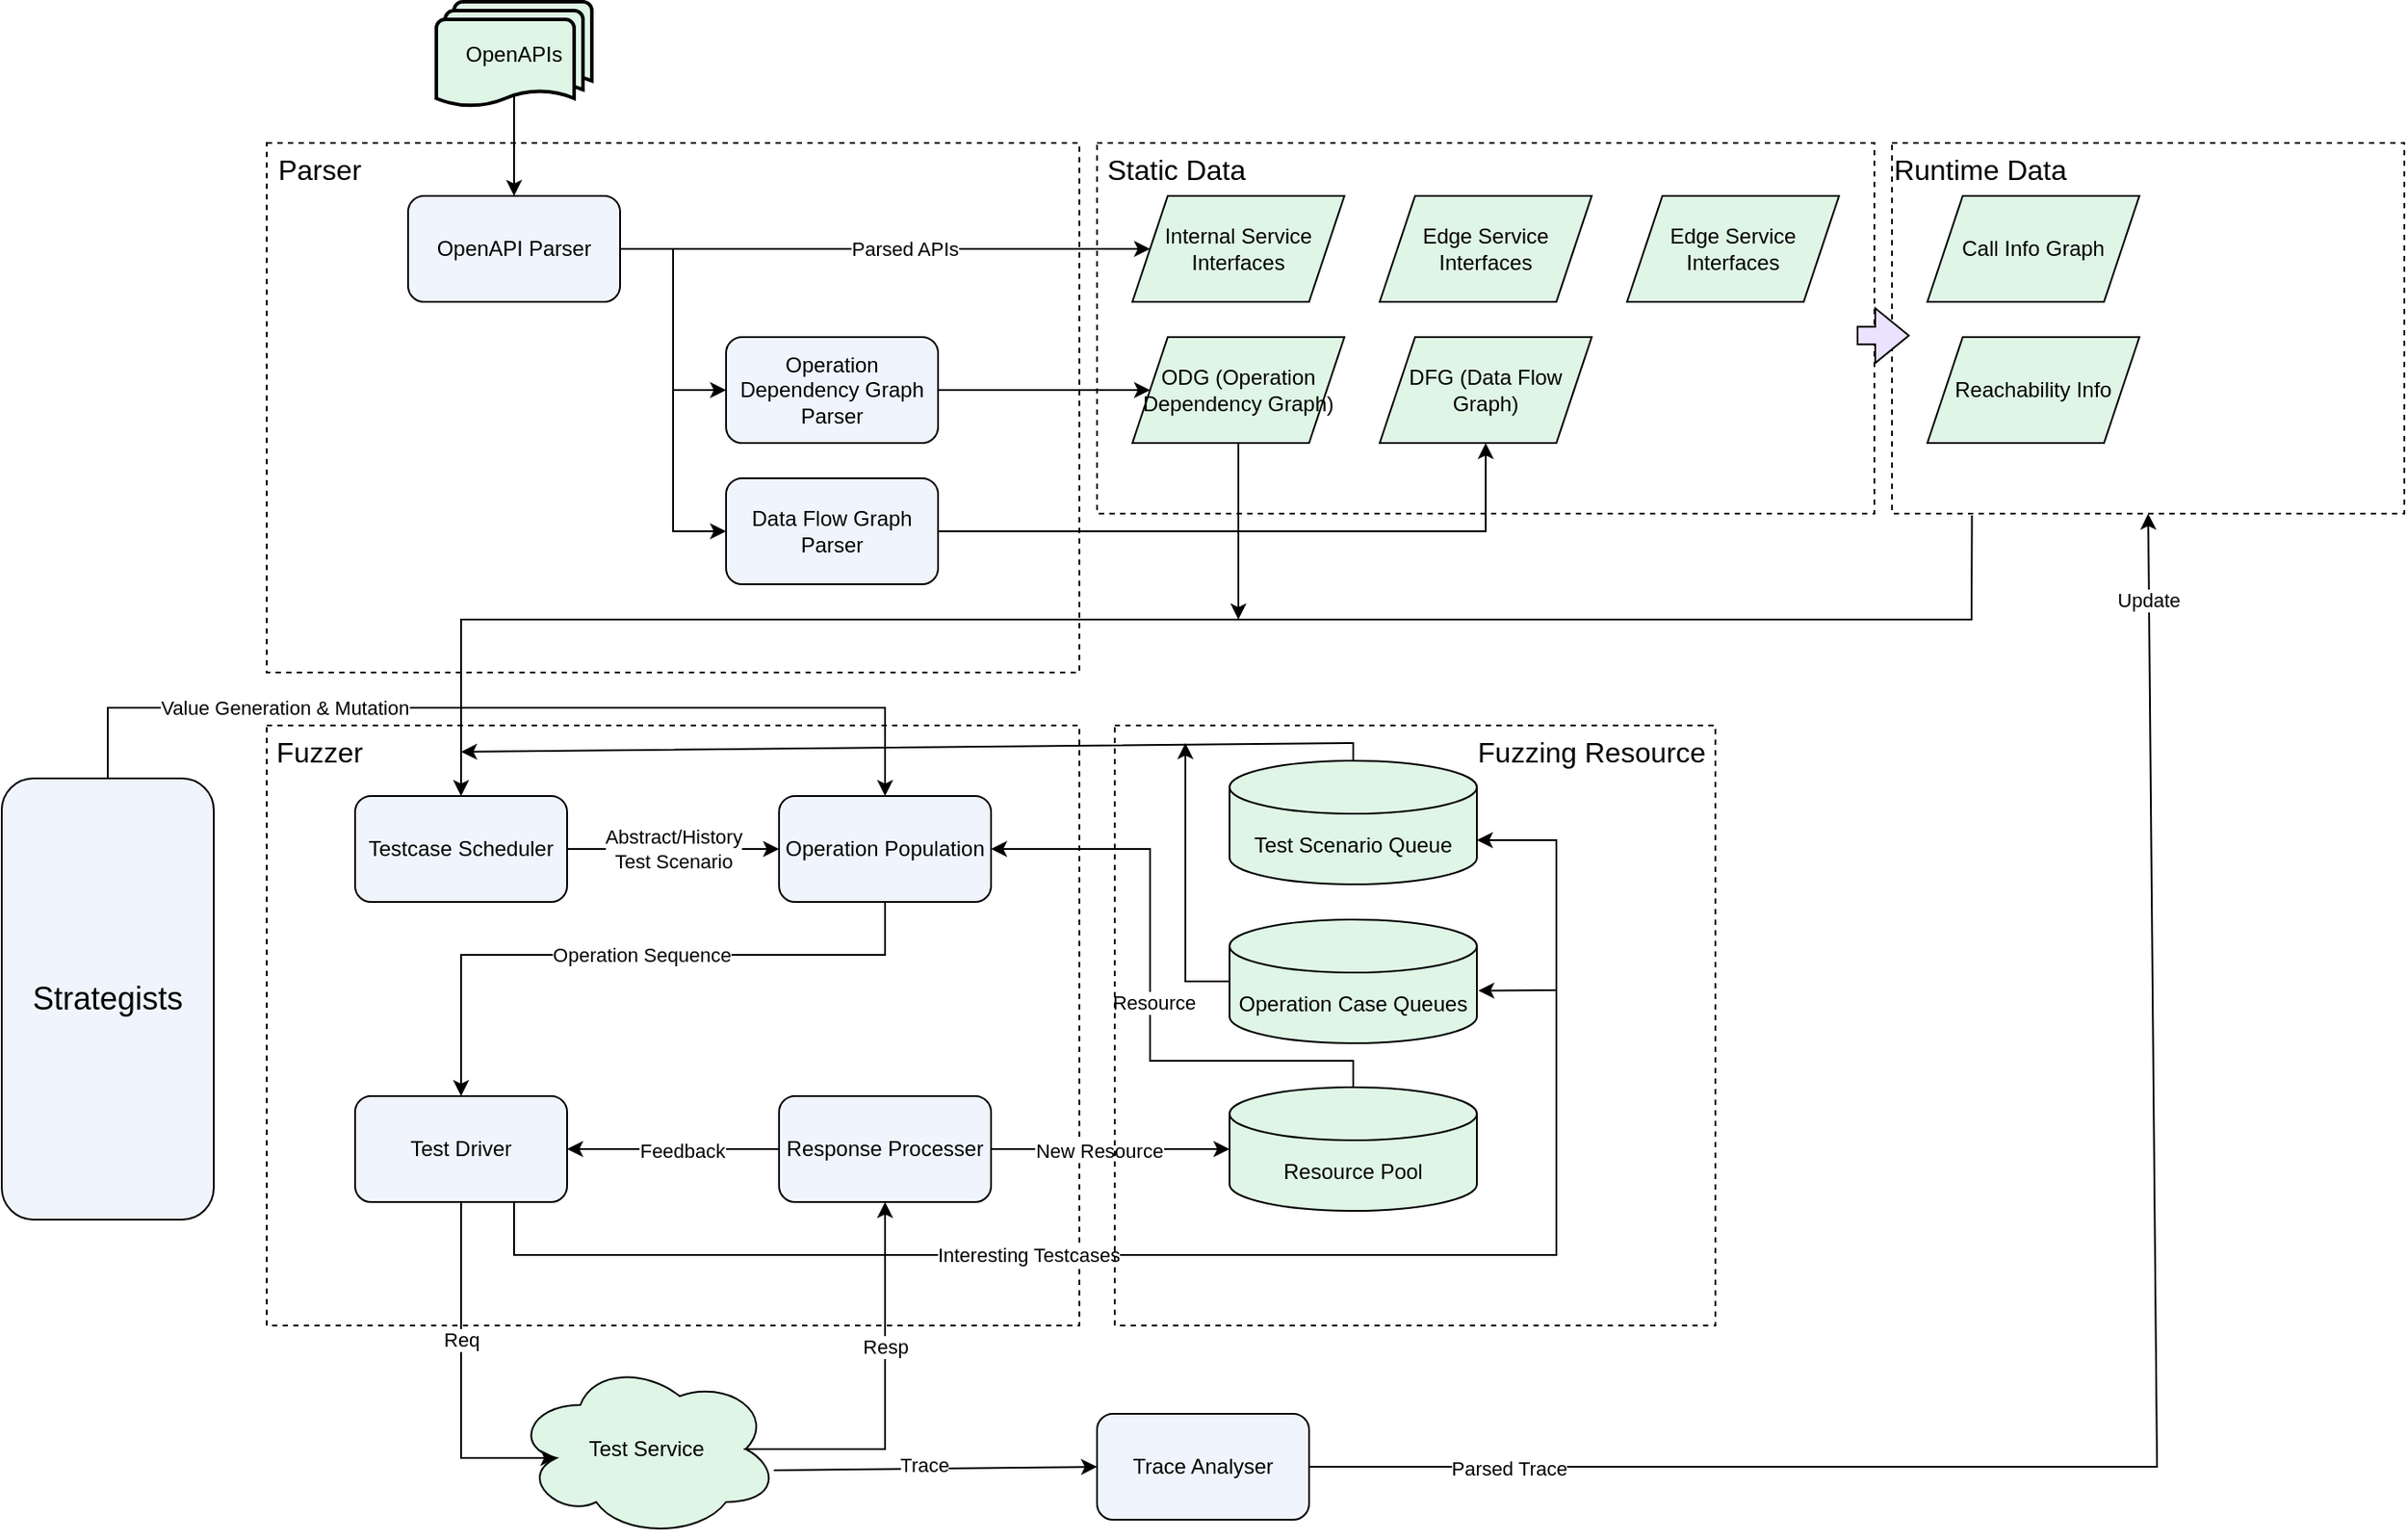 <mxfile version="26.0.3">
  <diagram name="Page-1" id="gEL889tH-eNSq187wz8S">
    <mxGraphModel dx="2793" dy="1066" grid="1" gridSize="10" guides="1" tooltips="1" connect="1" arrows="1" fold="1" page="1" pageScale="1" pageWidth="850" pageHeight="1100" math="0" shadow="0">
      <root>
        <mxCell id="0" />
        <mxCell id="1" parent="0" />
        <mxCell id="WixgId_MYOPgr9kNpltZ-22" value="" style="rounded=0;whiteSpace=wrap;html=1;fillColor=none;dashed=1;" parent="1" vertex="1">
          <mxGeometry x="30" y="460" width="460" height="340" as="geometry" />
        </mxCell>
        <mxCell id="WixgId_MYOPgr9kNpltZ-19" value="" style="rounded=0;whiteSpace=wrap;html=1;fillColor=none;dashed=1;" parent="1" vertex="1">
          <mxGeometry x="500" y="130" width="440" height="210" as="geometry" />
        </mxCell>
        <mxCell id="WixgId_MYOPgr9kNpltZ-17" value="" style="rounded=0;whiteSpace=wrap;html=1;fillColor=none;dashed=1;" parent="1" vertex="1">
          <mxGeometry x="30" y="130" width="460" height="300" as="geometry" />
        </mxCell>
        <mxCell id="WixgId_MYOPgr9kNpltZ-1" value="OpenAPI Parser" style="rounded=1;whiteSpace=wrap;html=1;fillColor=light-dark(#F0F4FC,#3B4453);" parent="1" vertex="1">
          <mxGeometry x="110" y="160" width="120" height="60" as="geometry" />
        </mxCell>
        <mxCell id="WixgId_MYOPgr9kNpltZ-2" value="Operation Dependency Graph Parser" style="rounded=1;whiteSpace=wrap;html=1;fillColor=light-dark(#F0F4FC,#3B4453);" parent="1" vertex="1">
          <mxGeometry x="290" y="240" width="120" height="60" as="geometry" />
        </mxCell>
        <mxCell id="WixgId_MYOPgr9kNpltZ-4" value="Testcase Scheduler" style="rounded=1;whiteSpace=wrap;html=1;fillColor=light-dark(#F0F4FC,#3B4453);" parent="1" vertex="1">
          <mxGeometry x="80" y="500" width="120" height="60" as="geometry" />
        </mxCell>
        <mxCell id="WixgId_MYOPgr9kNpltZ-5" value="Resource Pool" style="shape=cylinder3;whiteSpace=wrap;html=1;boundedLbl=1;backgroundOutline=1;size=15;fillColor=light-dark(#DFF5E5,#486850);" parent="1" vertex="1">
          <mxGeometry x="575" y="665" width="140" height="70" as="geometry" />
        </mxCell>
        <mxCell id="WixgId_MYOPgr9kNpltZ-6" value="Test Driver" style="rounded=1;whiteSpace=wrap;html=1;fillColor=light-dark(#F0F4FC,#3B4453);" parent="1" vertex="1">
          <mxGeometry x="80" y="670" width="120" height="60" as="geometry" />
        </mxCell>
        <mxCell id="WixgId_MYOPgr9kNpltZ-10" value="Operation Population" style="rounded=1;whiteSpace=wrap;html=1;fillColor=light-dark(#F0F4FC,#3B4453);" parent="1" vertex="1">
          <mxGeometry x="320" y="500" width="120" height="60" as="geometry" />
        </mxCell>
        <mxCell id="WixgId_MYOPgr9kNpltZ-11" value="OpenAPIs" style="strokeWidth=2;html=1;shape=mxgraph.flowchart.multi-document;whiteSpace=wrap;fillColor=light-dark(#DFF5E5,#4B567C);" parent="1" vertex="1">
          <mxGeometry x="126" y="50" width="88" height="60" as="geometry" />
        </mxCell>
        <mxCell id="WixgId_MYOPgr9kNpltZ-12" value="Test Service" style="ellipse;shape=cloud;whiteSpace=wrap;html=1;fillColor=light-dark(#DFF5E5,#574D6F);" parent="1" vertex="1">
          <mxGeometry x="170" y="820" width="150" height="100" as="geometry" />
        </mxCell>
        <mxCell id="WixgId_MYOPgr9kNpltZ-13" value="Internal Service Interfaces" style="shape=parallelogram;perimeter=parallelogramPerimeter;whiteSpace=wrap;html=1;fixedSize=1;fillColor=light-dark(#DFF5E5,#486850);" parent="1" vertex="1">
          <mxGeometry x="520" y="160" width="120" height="60" as="geometry" />
        </mxCell>
        <mxCell id="WixgId_MYOPgr9kNpltZ-14" value="Edge Service Interfaces" style="shape=parallelogram;perimeter=parallelogramPerimeter;whiteSpace=wrap;html=1;fixedSize=1;fillColor=light-dark(#DFF5E5,#486850);" parent="1" vertex="1">
          <mxGeometry x="660" y="160" width="120" height="60" as="geometry" />
        </mxCell>
        <mxCell id="WixgId_MYOPgr9kNpltZ-15" value="ODG (Operation Dependency Graph)" style="shape=parallelogram;perimeter=parallelogramPerimeter;whiteSpace=wrap;html=1;fixedSize=1;fillColor=light-dark(#DFF5E5,#486850);" parent="1" vertex="1">
          <mxGeometry x="520" y="240" width="120" height="60" as="geometry" />
        </mxCell>
        <mxCell id="WixgId_MYOPgr9kNpltZ-18" value="Parser" style="text;html=1;align=center;verticalAlign=middle;whiteSpace=wrap;rounded=0;fontSize=16;" parent="1" vertex="1">
          <mxGeometry x="30" y="130" width="60" height="30" as="geometry" />
        </mxCell>
        <mxCell id="WixgId_MYOPgr9kNpltZ-20" value="Static Data" style="text;html=1;align=center;verticalAlign=middle;whiteSpace=wrap;rounded=0;fontSize=16;" parent="1" vertex="1">
          <mxGeometry x="500" y="130" width="90" height="30" as="geometry" />
        </mxCell>
        <mxCell id="WixgId_MYOPgr9kNpltZ-23" value="Fuzzer" style="text;html=1;align=center;verticalAlign=middle;whiteSpace=wrap;rounded=0;fontSize=16;" parent="1" vertex="1">
          <mxGeometry x="30" y="460" width="60" height="30" as="geometry" />
        </mxCell>
        <mxCell id="WixgId_MYOPgr9kNpltZ-24" value="" style="endArrow=classic;html=1;rounded=0;exitX=0.5;exitY=0.88;exitDx=0;exitDy=0;exitPerimeter=0;entryX=0.5;entryY=0;entryDx=0;entryDy=0;" parent="1" source="WixgId_MYOPgr9kNpltZ-11" target="WixgId_MYOPgr9kNpltZ-1" edge="1">
          <mxGeometry width="50" height="50" relative="1" as="geometry">
            <mxPoint x="240" y="350" as="sourcePoint" />
            <mxPoint x="290" y="300" as="targetPoint" />
          </mxGeometry>
        </mxCell>
        <mxCell id="WixgId_MYOPgr9kNpltZ-27" value="" style="endArrow=classic;html=1;rounded=0;exitX=1;exitY=0.5;exitDx=0;exitDy=0;entryX=0;entryY=0.5;entryDx=0;entryDy=0;" parent="1" source="WixgId_MYOPgr9kNpltZ-1" target="WixgId_MYOPgr9kNpltZ-13" edge="1">
          <mxGeometry width="50" height="50" relative="1" as="geometry">
            <mxPoint x="420" y="420" as="sourcePoint" />
            <mxPoint x="470" y="370" as="targetPoint" />
          </mxGeometry>
        </mxCell>
        <mxCell id="WixgId_MYOPgr9kNpltZ-30" value="Parsed APIs" style="edgeLabel;html=1;align=center;verticalAlign=middle;resizable=0;points=[];" parent="WixgId_MYOPgr9kNpltZ-27" vertex="1" connectable="0">
          <mxGeometry x="0.073" relative="1" as="geometry">
            <mxPoint as="offset" />
          </mxGeometry>
        </mxCell>
        <mxCell id="WixgId_MYOPgr9kNpltZ-29" value="" style="endArrow=classic;html=1;rounded=0;exitX=1;exitY=0.5;exitDx=0;exitDy=0;entryX=0;entryY=0.5;entryDx=0;entryDy=0;" parent="1" source="WixgId_MYOPgr9kNpltZ-2" target="WixgId_MYOPgr9kNpltZ-15" edge="1">
          <mxGeometry width="50" height="50" relative="1" as="geometry">
            <mxPoint x="500" y="440" as="sourcePoint" />
            <mxPoint x="550" y="390" as="targetPoint" />
          </mxGeometry>
        </mxCell>
        <mxCell id="WixgId_MYOPgr9kNpltZ-33" value="" style="endArrow=classic;html=1;rounded=0;exitX=1;exitY=0.5;exitDx=0;exitDy=0;entryX=0;entryY=0.5;entryDx=0;entryDy=0;" parent="1" source="WixgId_MYOPgr9kNpltZ-4" target="WixgId_MYOPgr9kNpltZ-10" edge="1">
          <mxGeometry width="50" height="50" relative="1" as="geometry">
            <mxPoint x="300" y="600" as="sourcePoint" />
            <mxPoint x="350" y="550" as="targetPoint" />
          </mxGeometry>
        </mxCell>
        <mxCell id="WixgId_MYOPgr9kNpltZ-34" value="Abstract/History&lt;div&gt;Test Scenario&lt;/div&gt;" style="edgeLabel;html=1;align=center;verticalAlign=middle;resizable=0;points=[];" parent="WixgId_MYOPgr9kNpltZ-33" vertex="1" connectable="0">
          <mxGeometry x="0.283" y="-1" relative="1" as="geometry">
            <mxPoint x="-17" y="-1" as="offset" />
          </mxGeometry>
        </mxCell>
        <mxCell id="WixgId_MYOPgr9kNpltZ-38" value="" style="endArrow=classic;html=1;rounded=0;exitX=0.5;exitY=0;exitDx=0;exitDy=0;exitPerimeter=0;entryX=1;entryY=0.5;entryDx=0;entryDy=0;" parent="1" source="WixgId_MYOPgr9kNpltZ-5" target="WixgId_MYOPgr9kNpltZ-10" edge="1">
          <mxGeometry width="50" height="50" relative="1" as="geometry">
            <mxPoint x="410" y="600" as="sourcePoint" />
            <mxPoint x="460" y="550" as="targetPoint" />
            <Array as="points">
              <mxPoint x="645" y="650" />
              <mxPoint x="530" y="650" />
              <mxPoint x="530" y="530" />
            </Array>
          </mxGeometry>
        </mxCell>
        <mxCell id="WixgId_MYOPgr9kNpltZ-39" value="Resource" style="edgeLabel;html=1;align=center;verticalAlign=middle;resizable=0;points=[];" parent="WixgId_MYOPgr9kNpltZ-38" vertex="1" connectable="0">
          <mxGeometry x="-0.037" y="-2" relative="1" as="geometry">
            <mxPoint as="offset" />
          </mxGeometry>
        </mxCell>
        <mxCell id="WixgId_MYOPgr9kNpltZ-42" value="Response Processer" style="rounded=1;whiteSpace=wrap;html=1;fillColor=light-dark(#F0F4FC,#3B4453);" parent="1" vertex="1">
          <mxGeometry x="320" y="670" width="120" height="60" as="geometry" />
        </mxCell>
        <mxCell id="WixgId_MYOPgr9kNpltZ-43" value="" style="endArrow=classic;html=1;rounded=0;exitX=0.5;exitY=1;exitDx=0;exitDy=0;entryX=0.5;entryY=0;entryDx=0;entryDy=0;" parent="1" source="WixgId_MYOPgr9kNpltZ-10" target="WixgId_MYOPgr9kNpltZ-6" edge="1">
          <mxGeometry width="50" height="50" relative="1" as="geometry">
            <mxPoint x="420" y="690" as="sourcePoint" />
            <mxPoint x="470" y="640" as="targetPoint" />
            <Array as="points">
              <mxPoint x="380" y="590" />
              <mxPoint x="140" y="590" />
            </Array>
          </mxGeometry>
        </mxCell>
        <mxCell id="WixgId_MYOPgr9kNpltZ-44" value="Operation Sequence" style="edgeLabel;html=1;align=center;verticalAlign=middle;resizable=0;points=[];" parent="WixgId_MYOPgr9kNpltZ-43" vertex="1" connectable="0">
          <mxGeometry x="-0.036" relative="1" as="geometry">
            <mxPoint as="offset" />
          </mxGeometry>
        </mxCell>
        <mxCell id="WixgId_MYOPgr9kNpltZ-49" value="" style="endArrow=classic;html=1;rounded=0;exitX=0.5;exitY=1;exitDx=0;exitDy=0;entryX=0.16;entryY=0.55;entryDx=0;entryDy=0;entryPerimeter=0;" parent="1" source="WixgId_MYOPgr9kNpltZ-6" target="WixgId_MYOPgr9kNpltZ-12" edge="1">
          <mxGeometry width="50" height="50" relative="1" as="geometry">
            <mxPoint x="270" y="780" as="sourcePoint" />
            <mxPoint x="182" y="872" as="targetPoint" />
            <Array as="points">
              <mxPoint x="140" y="875" />
            </Array>
          </mxGeometry>
        </mxCell>
        <mxCell id="WixgId_MYOPgr9kNpltZ-50" value="Req" style="edgeLabel;html=1;align=center;verticalAlign=middle;resizable=0;points=[];" parent="WixgId_MYOPgr9kNpltZ-49" vertex="1" connectable="0">
          <mxGeometry x="-0.217" relative="1" as="geometry">
            <mxPoint as="offset" />
          </mxGeometry>
        </mxCell>
        <mxCell id="WixgId_MYOPgr9kNpltZ-51" value="" style="endArrow=classic;html=1;rounded=0;entryX=0.5;entryY=1;entryDx=0;entryDy=0;" parent="1" target="WixgId_MYOPgr9kNpltZ-42" edge="1">
          <mxGeometry width="50" height="50" relative="1" as="geometry">
            <mxPoint x="300" y="870" as="sourcePoint" />
            <mxPoint x="430" y="720" as="targetPoint" />
            <Array as="points">
              <mxPoint x="380" y="870" />
            </Array>
          </mxGeometry>
        </mxCell>
        <mxCell id="WixgId_MYOPgr9kNpltZ-52" value="Resp" style="edgeLabel;html=1;align=center;verticalAlign=middle;resizable=0;points=[];" parent="WixgId_MYOPgr9kNpltZ-51" vertex="1" connectable="0">
          <mxGeometry x="0.259" relative="1" as="geometry">
            <mxPoint as="offset" />
          </mxGeometry>
        </mxCell>
        <mxCell id="p903jVdUFC8UU20KhMWQ-1" value="" style="endArrow=classic;html=1;rounded=0;entryX=0;entryY=0.5;entryDx=0;entryDy=0;" parent="1" target="WixgId_MYOPgr9kNpltZ-2" edge="1">
          <mxGeometry width="50" height="50" relative="1" as="geometry">
            <mxPoint x="260" y="190" as="sourcePoint" />
            <mxPoint x="580" y="370" as="targetPoint" />
            <Array as="points">
              <mxPoint x="260" y="270" />
            </Array>
          </mxGeometry>
        </mxCell>
        <mxCell id="p903jVdUFC8UU20KhMWQ-2" value="Test Scenario Queue" style="shape=cylinder3;whiteSpace=wrap;html=1;boundedLbl=1;backgroundOutline=1;size=15;fillColor=light-dark(#DFF5E5,#486850);" parent="1" vertex="1">
          <mxGeometry x="575" y="480" width="140" height="70" as="geometry" />
        </mxCell>
        <mxCell id="p903jVdUFC8UU20KhMWQ-4" value="" style="endArrow=classic;html=1;rounded=0;exitX=0;exitY=0.5;exitDx=0;exitDy=0;entryX=1;entryY=0.5;entryDx=0;entryDy=0;" parent="1" source="WixgId_MYOPgr9kNpltZ-42" target="WixgId_MYOPgr9kNpltZ-6" edge="1">
          <mxGeometry width="50" height="50" relative="1" as="geometry">
            <mxPoint x="600" y="640" as="sourcePoint" />
            <mxPoint x="650" y="590" as="targetPoint" />
          </mxGeometry>
        </mxCell>
        <mxCell id="p903jVdUFC8UU20KhMWQ-5" value="Feedback" style="edgeLabel;html=1;align=center;verticalAlign=middle;resizable=0;points=[];" parent="p903jVdUFC8UU20KhMWQ-4" vertex="1" connectable="0">
          <mxGeometry x="-0.077" y="1" relative="1" as="geometry">
            <mxPoint as="offset" />
          </mxGeometry>
        </mxCell>
        <mxCell id="p903jVdUFC8UU20KhMWQ-6" value="" style="endArrow=classic;html=1;rounded=0;exitX=0.75;exitY=1;exitDx=0;exitDy=0;entryX=1;entryY=0;entryDx=0;entryDy=45;entryPerimeter=0;" parent="1" source="WixgId_MYOPgr9kNpltZ-6" target="p903jVdUFC8UU20KhMWQ-2" edge="1">
          <mxGeometry width="50" height="50" relative="1" as="geometry">
            <mxPoint x="600" y="640" as="sourcePoint" />
            <mxPoint x="650" y="590" as="targetPoint" />
            <Array as="points">
              <mxPoint x="170" y="760" />
              <mxPoint x="760" y="760" />
              <mxPoint x="760" y="525" />
            </Array>
          </mxGeometry>
        </mxCell>
        <mxCell id="p903jVdUFC8UU20KhMWQ-7" value="Interesting Testcases" style="edgeLabel;html=1;align=center;verticalAlign=middle;resizable=0;points=[];" parent="p903jVdUFC8UU20KhMWQ-6" vertex="1" connectable="0">
          <mxGeometry x="-0.288" relative="1" as="geometry">
            <mxPoint as="offset" />
          </mxGeometry>
        </mxCell>
        <mxCell id="RquHt7KcpmuUufVPMrCs-1" value="DFG (Data Flow Graph)" style="shape=parallelogram;perimeter=parallelogramPerimeter;whiteSpace=wrap;html=1;fixedSize=1;fillColor=light-dark(#DFF5E5,#486850);" parent="1" vertex="1">
          <mxGeometry x="660" y="240" width="120" height="60" as="geometry" />
        </mxCell>
        <mxCell id="RquHt7KcpmuUufVPMrCs-2" value="Data Flow Graph Parser" style="rounded=1;whiteSpace=wrap;html=1;fillColor=light-dark(#F0F4FC,#3B4453);" parent="1" vertex="1">
          <mxGeometry x="290" y="320" width="120" height="60" as="geometry" />
        </mxCell>
        <mxCell id="RquHt7KcpmuUufVPMrCs-3" value="" style="endArrow=classic;html=1;rounded=0;entryX=0;entryY=0.5;entryDx=0;entryDy=0;" parent="1" target="RquHt7KcpmuUufVPMrCs-2" edge="1">
          <mxGeometry width="50" height="50" relative="1" as="geometry">
            <mxPoint x="260" y="270" as="sourcePoint" />
            <mxPoint x="430" y="390" as="targetPoint" />
            <Array as="points">
              <mxPoint x="260" y="350" />
            </Array>
          </mxGeometry>
        </mxCell>
        <mxCell id="RquHt7KcpmuUufVPMrCs-4" value="" style="endArrow=classic;html=1;rounded=0;exitX=1;exitY=0.5;exitDx=0;exitDy=0;entryX=0.5;entryY=1;entryDx=0;entryDy=0;" parent="1" source="RquHt7KcpmuUufVPMrCs-2" target="RquHt7KcpmuUufVPMrCs-1" edge="1">
          <mxGeometry width="50" height="50" relative="1" as="geometry">
            <mxPoint x="380" y="440" as="sourcePoint" />
            <mxPoint x="430" y="390" as="targetPoint" />
            <Array as="points">
              <mxPoint x="720" y="350" />
            </Array>
          </mxGeometry>
        </mxCell>
        <mxCell id="RquHt7KcpmuUufVPMrCs-7" value="" style="endArrow=classic;html=1;rounded=0;entryX=0.5;entryY=0;entryDx=0;entryDy=0;exitX=0.156;exitY=1.005;exitDx=0;exitDy=0;exitPerimeter=0;" parent="1" source="9_oRym423LSg1MSTOOqy-3" target="WixgId_MYOPgr9kNpltZ-4" edge="1">
          <mxGeometry width="50" height="50" relative="1" as="geometry">
            <mxPoint x="1000" y="400" as="sourcePoint" />
            <mxPoint x="380" y="570" as="targetPoint" />
            <Array as="points">
              <mxPoint x="995" y="400" />
              <mxPoint x="140" y="400" />
            </Array>
          </mxGeometry>
        </mxCell>
        <mxCell id="zPyv0g5g-cRucc6_2qnP-1" value="Trace Analyser" style="rounded=1;whiteSpace=wrap;html=1;fillColor=light-dark(#F0F4FC,#3B4453);" parent="1" vertex="1">
          <mxGeometry x="500" y="850" width="120" height="60" as="geometry" />
        </mxCell>
        <mxCell id="zPyv0g5g-cRucc6_2qnP-2" value="" style="endArrow=classic;html=1;rounded=0;exitX=0.98;exitY=0.62;exitDx=0;exitDy=0;exitPerimeter=0;entryX=0;entryY=0.5;entryDx=0;entryDy=0;" parent="1" source="WixgId_MYOPgr9kNpltZ-12" target="zPyv0g5g-cRucc6_2qnP-1" edge="1">
          <mxGeometry width="50" height="50" relative="1" as="geometry">
            <mxPoint x="450" y="780" as="sourcePoint" />
            <mxPoint x="500" y="730" as="targetPoint" />
          </mxGeometry>
        </mxCell>
        <mxCell id="zPyv0g5g-cRucc6_2qnP-4" value="Trace" style="edgeLabel;html=1;align=center;verticalAlign=middle;resizable=0;points=[];" parent="zPyv0g5g-cRucc6_2qnP-2" vertex="1" connectable="0">
          <mxGeometry x="-0.071" y="2" relative="1" as="geometry">
            <mxPoint as="offset" />
          </mxGeometry>
        </mxCell>
        <mxCell id="zPyv0g5g-cRucc6_2qnP-3" value="" style="endArrow=classic;html=1;rounded=0;exitX=1;exitY=0.5;exitDx=0;exitDy=0;entryX=0.5;entryY=1;entryDx=0;entryDy=0;" parent="1" source="zPyv0g5g-cRucc6_2qnP-1" target="9_oRym423LSg1MSTOOqy-3" edge="1">
          <mxGeometry width="50" height="50" relative="1" as="geometry">
            <mxPoint x="770" y="770" as="sourcePoint" />
            <mxPoint x="622.857" y="421.429" as="targetPoint" />
            <Array as="points">
              <mxPoint x="1100" y="880" />
            </Array>
          </mxGeometry>
        </mxCell>
        <mxCell id="zPyv0g5g-cRucc6_2qnP-5" value="Parsed Trace" style="edgeLabel;html=1;align=center;verticalAlign=middle;resizable=0;points=[];" parent="zPyv0g5g-cRucc6_2qnP-3" vertex="1" connectable="0">
          <mxGeometry x="-0.778" y="-1" relative="1" as="geometry">
            <mxPoint as="offset" />
          </mxGeometry>
        </mxCell>
        <mxCell id="9_oRym423LSg1MSTOOqy-9" value="Update" style="edgeLabel;html=1;align=center;verticalAlign=middle;resizable=0;points=[];" vertex="1" connectable="0" parent="zPyv0g5g-cRucc6_2qnP-3">
          <mxGeometry x="0.905" y="1" relative="1" as="geometry">
            <mxPoint as="offset" />
          </mxGeometry>
        </mxCell>
        <mxCell id="OD1aFOxS38nQ5SEjdye7-1" value="&lt;font style=&quot;font-size: 18px;&quot;&gt;Strategists&lt;/font&gt;" style="rounded=1;whiteSpace=wrap;html=1;fillColor=light-dark(#F0F4FC,#3B4453);" parent="1" vertex="1">
          <mxGeometry x="-120" y="490" width="120" height="250" as="geometry" />
        </mxCell>
        <mxCell id="OD1aFOxS38nQ5SEjdye7-3" value="" style="endArrow=classic;html=1;rounded=0;exitX=0.5;exitY=0;exitDx=0;exitDy=0;entryX=0.5;entryY=0;entryDx=0;entryDy=0;" parent="1" source="OD1aFOxS38nQ5SEjdye7-1" target="WixgId_MYOPgr9kNpltZ-10" edge="1">
          <mxGeometry width="50" height="50" relative="1" as="geometry">
            <mxPoint x="180" y="600" as="sourcePoint" />
            <mxPoint x="230" y="550" as="targetPoint" />
            <Array as="points">
              <mxPoint x="-60" y="450" />
              <mxPoint x="380" y="450" />
            </Array>
          </mxGeometry>
        </mxCell>
        <mxCell id="OD1aFOxS38nQ5SEjdye7-4" value="Value Generation &amp;amp; Mutation" style="edgeLabel;html=1;align=center;verticalAlign=middle;resizable=0;points=[];" parent="OD1aFOxS38nQ5SEjdye7-3" vertex="1" connectable="0">
          <mxGeometry x="-0.677" relative="1" as="geometry">
            <mxPoint x="54" as="offset" />
          </mxGeometry>
        </mxCell>
        <mxCell id="gK1tVdJBR_PdPydSIt8y-1" value="" style="endArrow=classic;html=1;rounded=0;exitX=0.5;exitY=1;exitDx=0;exitDy=0;" parent="1" source="WixgId_MYOPgr9kNpltZ-15" edge="1">
          <mxGeometry width="50" height="50" relative="1" as="geometry">
            <mxPoint x="360" y="510" as="sourcePoint" />
            <mxPoint x="580" y="400" as="targetPoint" />
          </mxGeometry>
        </mxCell>
        <mxCell id="gK1tVdJBR_PdPydSIt8y-2" value="Operation Case Queues" style="shape=cylinder3;whiteSpace=wrap;html=1;boundedLbl=1;backgroundOutline=1;size=15;fillColor=light-dark(#DFF5E5,#486850);" parent="1" vertex="1">
          <mxGeometry x="575" y="570" width="140" height="70" as="geometry" />
        </mxCell>
        <mxCell id="gK1tVdJBR_PdPydSIt8y-3" value="" style="endArrow=classic;html=1;rounded=0;exitX=0.5;exitY=0;exitDx=0;exitDy=0;exitPerimeter=0;" parent="1" source="p903jVdUFC8UU20KhMWQ-2" edge="1">
          <mxGeometry width="50" height="50" relative="1" as="geometry">
            <mxPoint x="460" y="670" as="sourcePoint" />
            <mxPoint x="140" y="475" as="targetPoint" />
            <Array as="points">
              <mxPoint x="645" y="470" />
            </Array>
          </mxGeometry>
        </mxCell>
        <mxCell id="gK1tVdJBR_PdPydSIt8y-4" value="" style="endArrow=classic;html=1;rounded=0;exitX=0;exitY=0.5;exitDx=0;exitDy=0;exitPerimeter=0;" parent="1" source="gK1tVdJBR_PdPydSIt8y-2" edge="1">
          <mxGeometry width="50" height="50" relative="1" as="geometry">
            <mxPoint x="460" y="670" as="sourcePoint" />
            <mxPoint x="550" y="470" as="targetPoint" />
            <Array as="points">
              <mxPoint x="550" y="605" />
            </Array>
          </mxGeometry>
        </mxCell>
        <mxCell id="gK1tVdJBR_PdPydSIt8y-5" value="" style="endArrow=classic;html=1;rounded=0;entryX=1.006;entryY=0.575;entryDx=0;entryDy=0;entryPerimeter=0;" parent="1" target="gK1tVdJBR_PdPydSIt8y-2" edge="1">
          <mxGeometry width="50" height="50" relative="1" as="geometry">
            <mxPoint x="760" y="610" as="sourcePoint" />
            <mxPoint x="710" y="540" as="targetPoint" />
          </mxGeometry>
        </mxCell>
        <mxCell id="9_oRym423LSg1MSTOOqy-1" value="" style="endArrow=classic;html=1;rounded=0;exitX=1;exitY=0.5;exitDx=0;exitDy=0;" edge="1" parent="1" source="WixgId_MYOPgr9kNpltZ-42" target="WixgId_MYOPgr9kNpltZ-5">
          <mxGeometry width="50" height="50" relative="1" as="geometry">
            <mxPoint x="940" y="700" as="sourcePoint" />
            <mxPoint x="990" y="650" as="targetPoint" />
          </mxGeometry>
        </mxCell>
        <mxCell id="9_oRym423LSg1MSTOOqy-2" value="New Resource" style="edgeLabel;html=1;align=center;verticalAlign=middle;resizable=0;points=[];" vertex="1" connectable="0" parent="9_oRym423LSg1MSTOOqy-1">
          <mxGeometry x="-0.106" y="-1" relative="1" as="geometry">
            <mxPoint as="offset" />
          </mxGeometry>
        </mxCell>
        <mxCell id="9_oRym423LSg1MSTOOqy-3" value="" style="rounded=0;whiteSpace=wrap;html=1;fillColor=none;dashed=1;" vertex="1" parent="1">
          <mxGeometry x="950" y="130" width="290" height="210" as="geometry" />
        </mxCell>
        <mxCell id="9_oRym423LSg1MSTOOqy-4" value="Runtime Data" style="text;html=1;align=center;verticalAlign=middle;whiteSpace=wrap;rounded=0;fontSize=16;" vertex="1" parent="1">
          <mxGeometry x="950" y="130" width="100" height="30" as="geometry" />
        </mxCell>
        <mxCell id="9_oRym423LSg1MSTOOqy-5" value="Call Info Graph" style="shape=parallelogram;perimeter=parallelogramPerimeter;whiteSpace=wrap;html=1;fixedSize=1;fillColor=light-dark(#DFF5E5,#486850);" vertex="1" parent="1">
          <mxGeometry x="970" y="160" width="120" height="60" as="geometry" />
        </mxCell>
        <mxCell id="9_oRym423LSg1MSTOOqy-6" value="" style="shape=flexArrow;endArrow=classic;html=1;rounded=0;strokeColor=#000000;fillColor=light-dark(#EAE2FE,#564C6E);" edge="1" parent="1">
          <mxGeometry width="50" height="50" relative="1" as="geometry">
            <mxPoint x="930" y="239.17" as="sourcePoint" />
            <mxPoint x="960" y="239.17" as="targetPoint" />
          </mxGeometry>
        </mxCell>
        <mxCell id="9_oRym423LSg1MSTOOqy-7" value="Edge Service Interfaces" style="shape=parallelogram;perimeter=parallelogramPerimeter;whiteSpace=wrap;html=1;fixedSize=1;fillColor=light-dark(#DFF5E5,#486850);" vertex="1" parent="1">
          <mxGeometry x="800" y="160" width="120" height="60" as="geometry" />
        </mxCell>
        <mxCell id="9_oRym423LSg1MSTOOqy-8" value="Reachability Info" style="shape=parallelogram;perimeter=parallelogramPerimeter;whiteSpace=wrap;html=1;fixedSize=1;fillColor=light-dark(#DFF5E5,#486850);" vertex="1" parent="1">
          <mxGeometry x="970" y="240" width="120" height="60" as="geometry" />
        </mxCell>
        <mxCell id="9_oRym423LSg1MSTOOqy-10" value="" style="rounded=0;whiteSpace=wrap;html=1;fillColor=none;dashed=1;" vertex="1" parent="1">
          <mxGeometry x="510" y="460" width="340" height="340" as="geometry" />
        </mxCell>
        <mxCell id="9_oRym423LSg1MSTOOqy-11" value="Fuzzing Resource" style="text;html=1;align=center;verticalAlign=middle;whiteSpace=wrap;rounded=0;fontSize=16;" vertex="1" parent="1">
          <mxGeometry x="710" y="460" width="140" height="30" as="geometry" />
        </mxCell>
      </root>
    </mxGraphModel>
  </diagram>
</mxfile>
